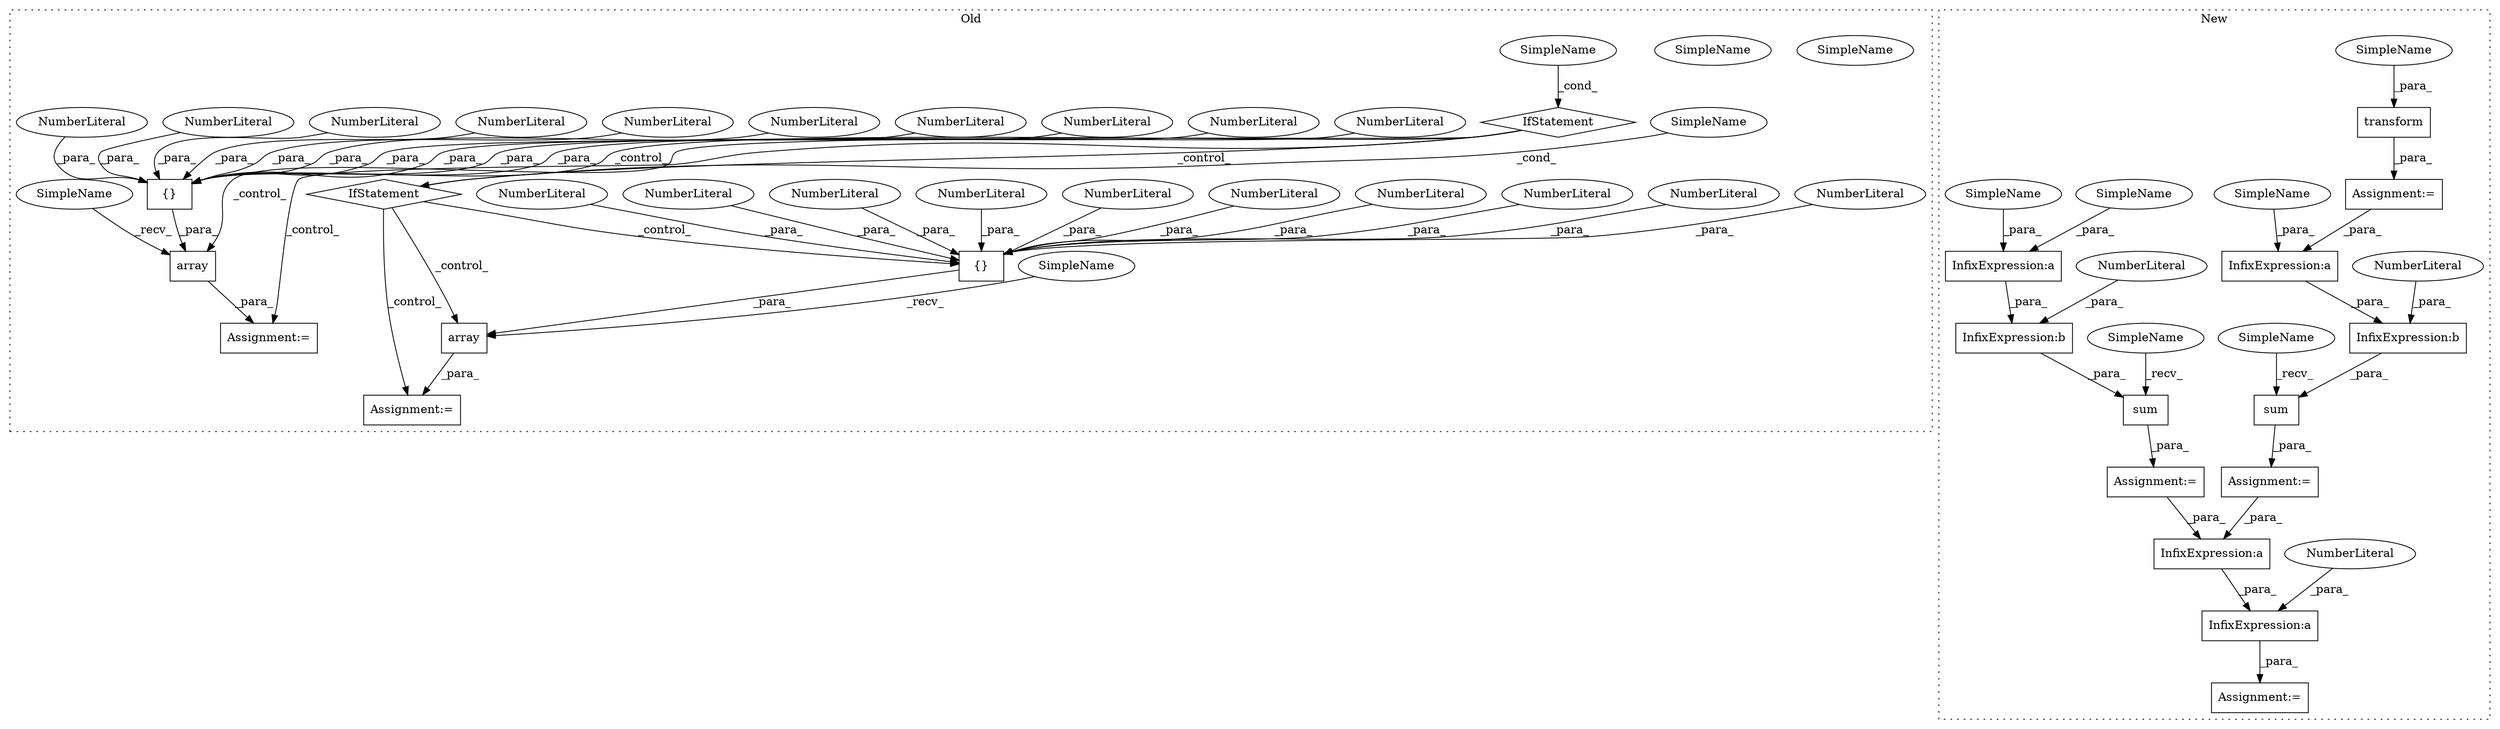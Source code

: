 digraph G {
subgraph cluster0 {
1 [label="{}" a="4" s="13671,13790" l="1,1" shape="box"];
4 [label="Assignment:=" a="7" s="13647" l="1" shape="box"];
19 [label="IfStatement" a="25" s="13604,13621" l="4,2" shape="diamond"];
20 [label="{}" a="4" s="13878,13999" l="1,1" shape="box"];
21 [label="SimpleName" a="42" s="13814" l="14" shape="ellipse"];
22 [label="IfStatement" a="25" s="13810,13828" l="4,2" shape="diamond"];
23 [label="SimpleName" a="42" s="13608" l="13" shape="ellipse"];
24 [label="Assignment:=" a="7" s="13854" l="1" shape="box"];
25 [label="NumberLiteral" a="34" s="13988" l="11" shape="ellipse"];
26 [label="NumberLiteral" a="34" s="13756" l="11" shape="ellipse"];
27 [label="NumberLiteral" a="34" s="13672" l="11" shape="ellipse"];
28 [label="NumberLiteral" a="34" s="13768" l="11" shape="ellipse"];
29 [label="NumberLiteral" a="34" s="13780" l="10" shape="ellipse"];
30 [label="NumberLiteral" a="34" s="13891" l="11" shape="ellipse"];
31 [label="NumberLiteral" a="34" s="13976" l="11" shape="ellipse"];
32 [label="NumberLiteral" a="34" s="13879" l="11" shape="ellipse"];
33 [label="NumberLiteral" a="34" s="13744" l="11" shape="ellipse"];
34 [label="NumberLiteral" a="34" s="13915" l="11" shape="ellipse"];
35 [label="NumberLiteral" a="34" s="13708" l="11" shape="ellipse"];
36 [label="NumberLiteral" a="34" s="13696" l="11" shape="ellipse"];
37 [label="NumberLiteral" a="34" s="13684" l="11" shape="ellipse"];
38 [label="NumberLiteral" a="34" s="13939" l="12" shape="ellipse"];
39 [label="NumberLiteral" a="34" s="13964" l="11" shape="ellipse"];
40 [label="NumberLiteral" a="34" s="13720" l="11" shape="ellipse"];
41 [label="NumberLiteral" a="34" s="13903" l="11" shape="ellipse"];
42 [label="NumberLiteral" a="34" s="13952" l="11" shape="ellipse"];
43 [label="NumberLiteral" a="34" s="13732" l="11" shape="ellipse"];
44 [label="NumberLiteral" a="34" s="13927" l="11" shape="ellipse"];
45 [label="array" a="32" s="13654,13791" l="6,1" shape="box"];
46 [label="array" a="32" s="13861,14000" l="6,1" shape="box"];
47 [label="SimpleName" a="42" s="13814" l="14" shape="ellipse"];
50 [label="SimpleName" a="42" s="13648" l="5" shape="ellipse"];
51 [label="SimpleName" a="42" s="13855" l="5" shape="ellipse"];
56 [label="SimpleName" a="42" s="13608" l="13" shape="ellipse"];
label = "Old";
style="dotted";
}
subgraph cluster1 {
2 [label="sum" a="32" s="13546,13571" l="4,1" shape="box"];
3 [label="Assignment:=" a="7" s="13636" l="1" shape="box"];
5 [label="Assignment:=" a="7" s="13590" l="1" shape="box"];
6 [label="Assignment:=" a="7" s="13539" l="1" shape="box"];
7 [label="InfixExpression:a" a="27" s="13657" l="3" shape="box"];
8 [label="InfixExpression:a" a="27" s="13641" l="3" shape="box"];
9 [label="NumberLiteral" a="34" s="13638" l="3" shape="ellipse"];
10 [label="InfixExpression:a" a="27" s="13557" l="3" shape="box"];
11 [label="InfixExpression:b" a="27" s="13567" l="3" shape="box"];
12 [label="NumberLiteral" a="34" s="13570" l="1" shape="ellipse"];
13 [label="Assignment:=" a="7" s="13492" l="1" shape="box"];
14 [label="sum" a="32" s="13597,13622" l="4,1" shape="box"];
15 [label="InfixExpression:a" a="27" s="13608" l="3" shape="box"];
16 [label="InfixExpression:b" a="27" s="13618" l="3" shape="box"];
17 [label="transform" a="32" s="13501,13517" l="10,1" shape="box"];
18 [label="NumberLiteral" a="34" s="13621" l="1" shape="ellipse"];
48 [label="SimpleName" a="42" s="13511" l="6" shape="ellipse"];
49 [label="SimpleName" a="42" s="13560" l="6" shape="ellipse"];
52 [label="SimpleName" a="42" s="13602" l="6" shape="ellipse"];
53 [label="SimpleName" a="42" s="13551" l="6" shape="ellipse"];
54 [label="SimpleName" a="42" s="13591" l="5" shape="ellipse"];
55 [label="SimpleName" a="42" s="13540" l="5" shape="ellipse"];
label = "New";
style="dotted";
}
1 -> 45 [label="_para_"];
2 -> 6 [label="_para_"];
5 -> 7 [label="_para_"];
6 -> 7 [label="_para_"];
7 -> 8 [label="_para_"];
8 -> 3 [label="_para_"];
9 -> 8 [label="_para_"];
10 -> 11 [label="_para_"];
11 -> 2 [label="_para_"];
12 -> 11 [label="_para_"];
13 -> 15 [label="_para_"];
14 -> 5 [label="_para_"];
15 -> 16 [label="_para_"];
16 -> 14 [label="_para_"];
17 -> 13 [label="_para_"];
18 -> 16 [label="_para_"];
19 -> 22 [label="_control_"];
19 -> 4 [label="_control_"];
19 -> 45 [label="_control_"];
19 -> 1 [label="_control_"];
20 -> 46 [label="_para_"];
22 -> 20 [label="_control_"];
22 -> 24 [label="_control_"];
22 -> 46 [label="_control_"];
25 -> 20 [label="_para_"];
26 -> 1 [label="_para_"];
27 -> 1 [label="_para_"];
28 -> 1 [label="_para_"];
29 -> 1 [label="_para_"];
30 -> 20 [label="_para_"];
31 -> 20 [label="_para_"];
32 -> 20 [label="_para_"];
33 -> 1 [label="_para_"];
34 -> 20 [label="_para_"];
35 -> 1 [label="_para_"];
36 -> 1 [label="_para_"];
37 -> 1 [label="_para_"];
38 -> 20 [label="_para_"];
39 -> 20 [label="_para_"];
40 -> 1 [label="_para_"];
41 -> 20 [label="_para_"];
42 -> 20 [label="_para_"];
43 -> 1 [label="_para_"];
44 -> 20 [label="_para_"];
45 -> 4 [label="_para_"];
46 -> 24 [label="_para_"];
47 -> 22 [label="_cond_"];
48 -> 17 [label="_para_"];
49 -> 10 [label="_para_"];
50 -> 45 [label="_recv_"];
51 -> 46 [label="_recv_"];
52 -> 15 [label="_para_"];
53 -> 10 [label="_para_"];
54 -> 14 [label="_recv_"];
55 -> 2 [label="_recv_"];
56 -> 19 [label="_cond_"];
}